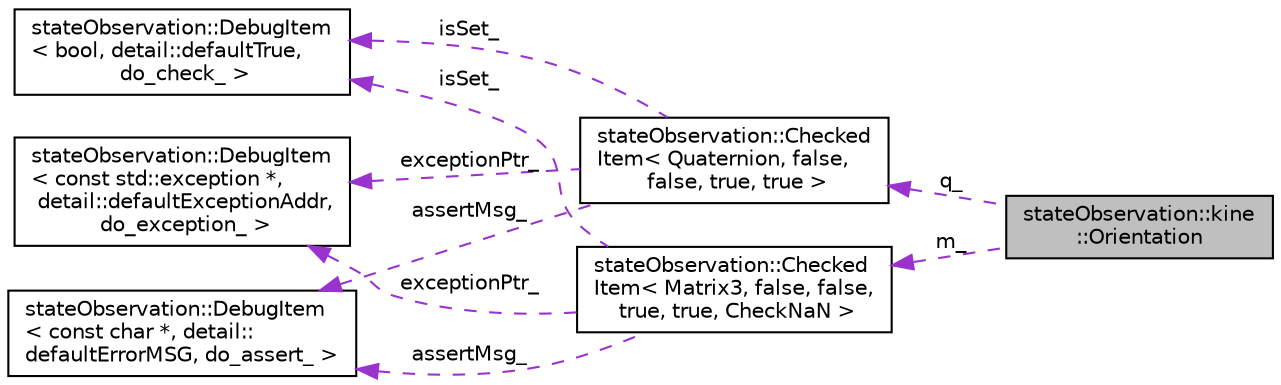 digraph "stateObservation::kine::Orientation"
{
 // LATEX_PDF_SIZE
  edge [fontname="Helvetica",fontsize="10",labelfontname="Helvetica",labelfontsize="10"];
  node [fontname="Helvetica",fontsize="10",shape=record];
  rankdir="LR";
  Node1 [label="stateObservation::kine\l::Orientation",height=0.2,width=0.4,color="black", fillcolor="grey75", style="filled", fontcolor="black",tooltip=" "];
  Node2 -> Node1 [dir="back",color="darkorchid3",fontsize="10",style="dashed",label=" m_" ,fontname="Helvetica"];
  Node2 [label="stateObservation::Checked\lItem\< Matrix3, false, false,\l true, true, CheckNaN \>",height=0.2,width=0.4,color="black", fillcolor="white", style="filled",URL="$classstateObservation_1_1CheckedItem.html",tooltip=" "];
  Node3 -> Node2 [dir="back",color="darkorchid3",fontsize="10",style="dashed",label=" exceptionPtr_" ,fontname="Helvetica"];
  Node3 [label="stateObservation::DebugItem\l\< const std::exception *,\l detail::defaultExceptionAddr,\l do_exception_ \>",height=0.2,width=0.4,color="black", fillcolor="white", style="filled",URL="$classstateObservation_1_1DebugItem.html",tooltip=" "];
  Node4 -> Node2 [dir="back",color="darkorchid3",fontsize="10",style="dashed",label=" isSet_" ,fontname="Helvetica"];
  Node4 [label="stateObservation::DebugItem\l\< bool, detail::defaultTrue,\l do_check_ \>",height=0.2,width=0.4,color="black", fillcolor="white", style="filled",URL="$classstateObservation_1_1DebugItem.html",tooltip=" "];
  Node5 -> Node2 [dir="back",color="darkorchid3",fontsize="10",style="dashed",label=" assertMsg_" ,fontname="Helvetica"];
  Node5 [label="stateObservation::DebugItem\l\< const char *, detail::\ldefaultErrorMSG, do_assert_ \>",height=0.2,width=0.4,color="black", fillcolor="white", style="filled",URL="$classstateObservation_1_1DebugItem.html",tooltip=" "];
  Node6 -> Node1 [dir="back",color="darkorchid3",fontsize="10",style="dashed",label=" q_" ,fontname="Helvetica"];
  Node6 [label="stateObservation::Checked\lItem\< Quaternion, false,\l false, true, true \>",height=0.2,width=0.4,color="black", fillcolor="white", style="filled",URL="$classstateObservation_1_1CheckedItem.html",tooltip=" "];
  Node3 -> Node6 [dir="back",color="darkorchid3",fontsize="10",style="dashed",label=" exceptionPtr_" ,fontname="Helvetica"];
  Node4 -> Node6 [dir="back",color="darkorchid3",fontsize="10",style="dashed",label=" isSet_" ,fontname="Helvetica"];
  Node5 -> Node6 [dir="back",color="darkorchid3",fontsize="10",style="dashed",label=" assertMsg_" ,fontname="Helvetica"];
}
